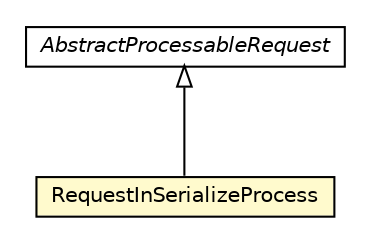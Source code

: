 #!/usr/local/bin/dot
#
# Class diagram 
# Generated by UMLGraph version R5_6-24-gf6e263 (http://www.umlgraph.org/)
#

digraph G {
	edge [fontname="Helvetica",fontsize=10,labelfontname="Helvetica",labelfontsize=10];
	node [fontname="Helvetica",fontsize=10,shape=plaintext];
	nodesep=0.25;
	ranksep=0.5;
	// io.reinert.requestor.RequestInSerializeProcess
	c26288 [label=<<table title="io.reinert.requestor.RequestInSerializeProcess" border="0" cellborder="1" cellspacing="0" cellpadding="2" port="p" bgcolor="lemonChiffon" href="./RequestInSerializeProcess.html">
		<tr><td><table border="0" cellspacing="0" cellpadding="1">
<tr><td align="center" balign="center"> RequestInSerializeProcess </td></tr>
		</table></td></tr>
		</table>>, URL="./RequestInSerializeProcess.html", fontname="Helvetica", fontcolor="black", fontsize=10.0];
	// io.reinert.requestor.AbstractProcessableRequest
	c26345 [label=<<table title="io.reinert.requestor.AbstractProcessableRequest" border="0" cellborder="1" cellspacing="0" cellpadding="2" port="p" href="./AbstractProcessableRequest.html">
		<tr><td><table border="0" cellspacing="0" cellpadding="1">
<tr><td align="center" balign="center"><font face="Helvetica-Oblique"> AbstractProcessableRequest </font></td></tr>
		</table></td></tr>
		</table>>, URL="./AbstractProcessableRequest.html", fontname="Helvetica", fontcolor="black", fontsize=10.0];
	//io.reinert.requestor.RequestInSerializeProcess extends io.reinert.requestor.AbstractProcessableRequest
	c26345:p -> c26288:p [dir=back,arrowtail=empty];
}

